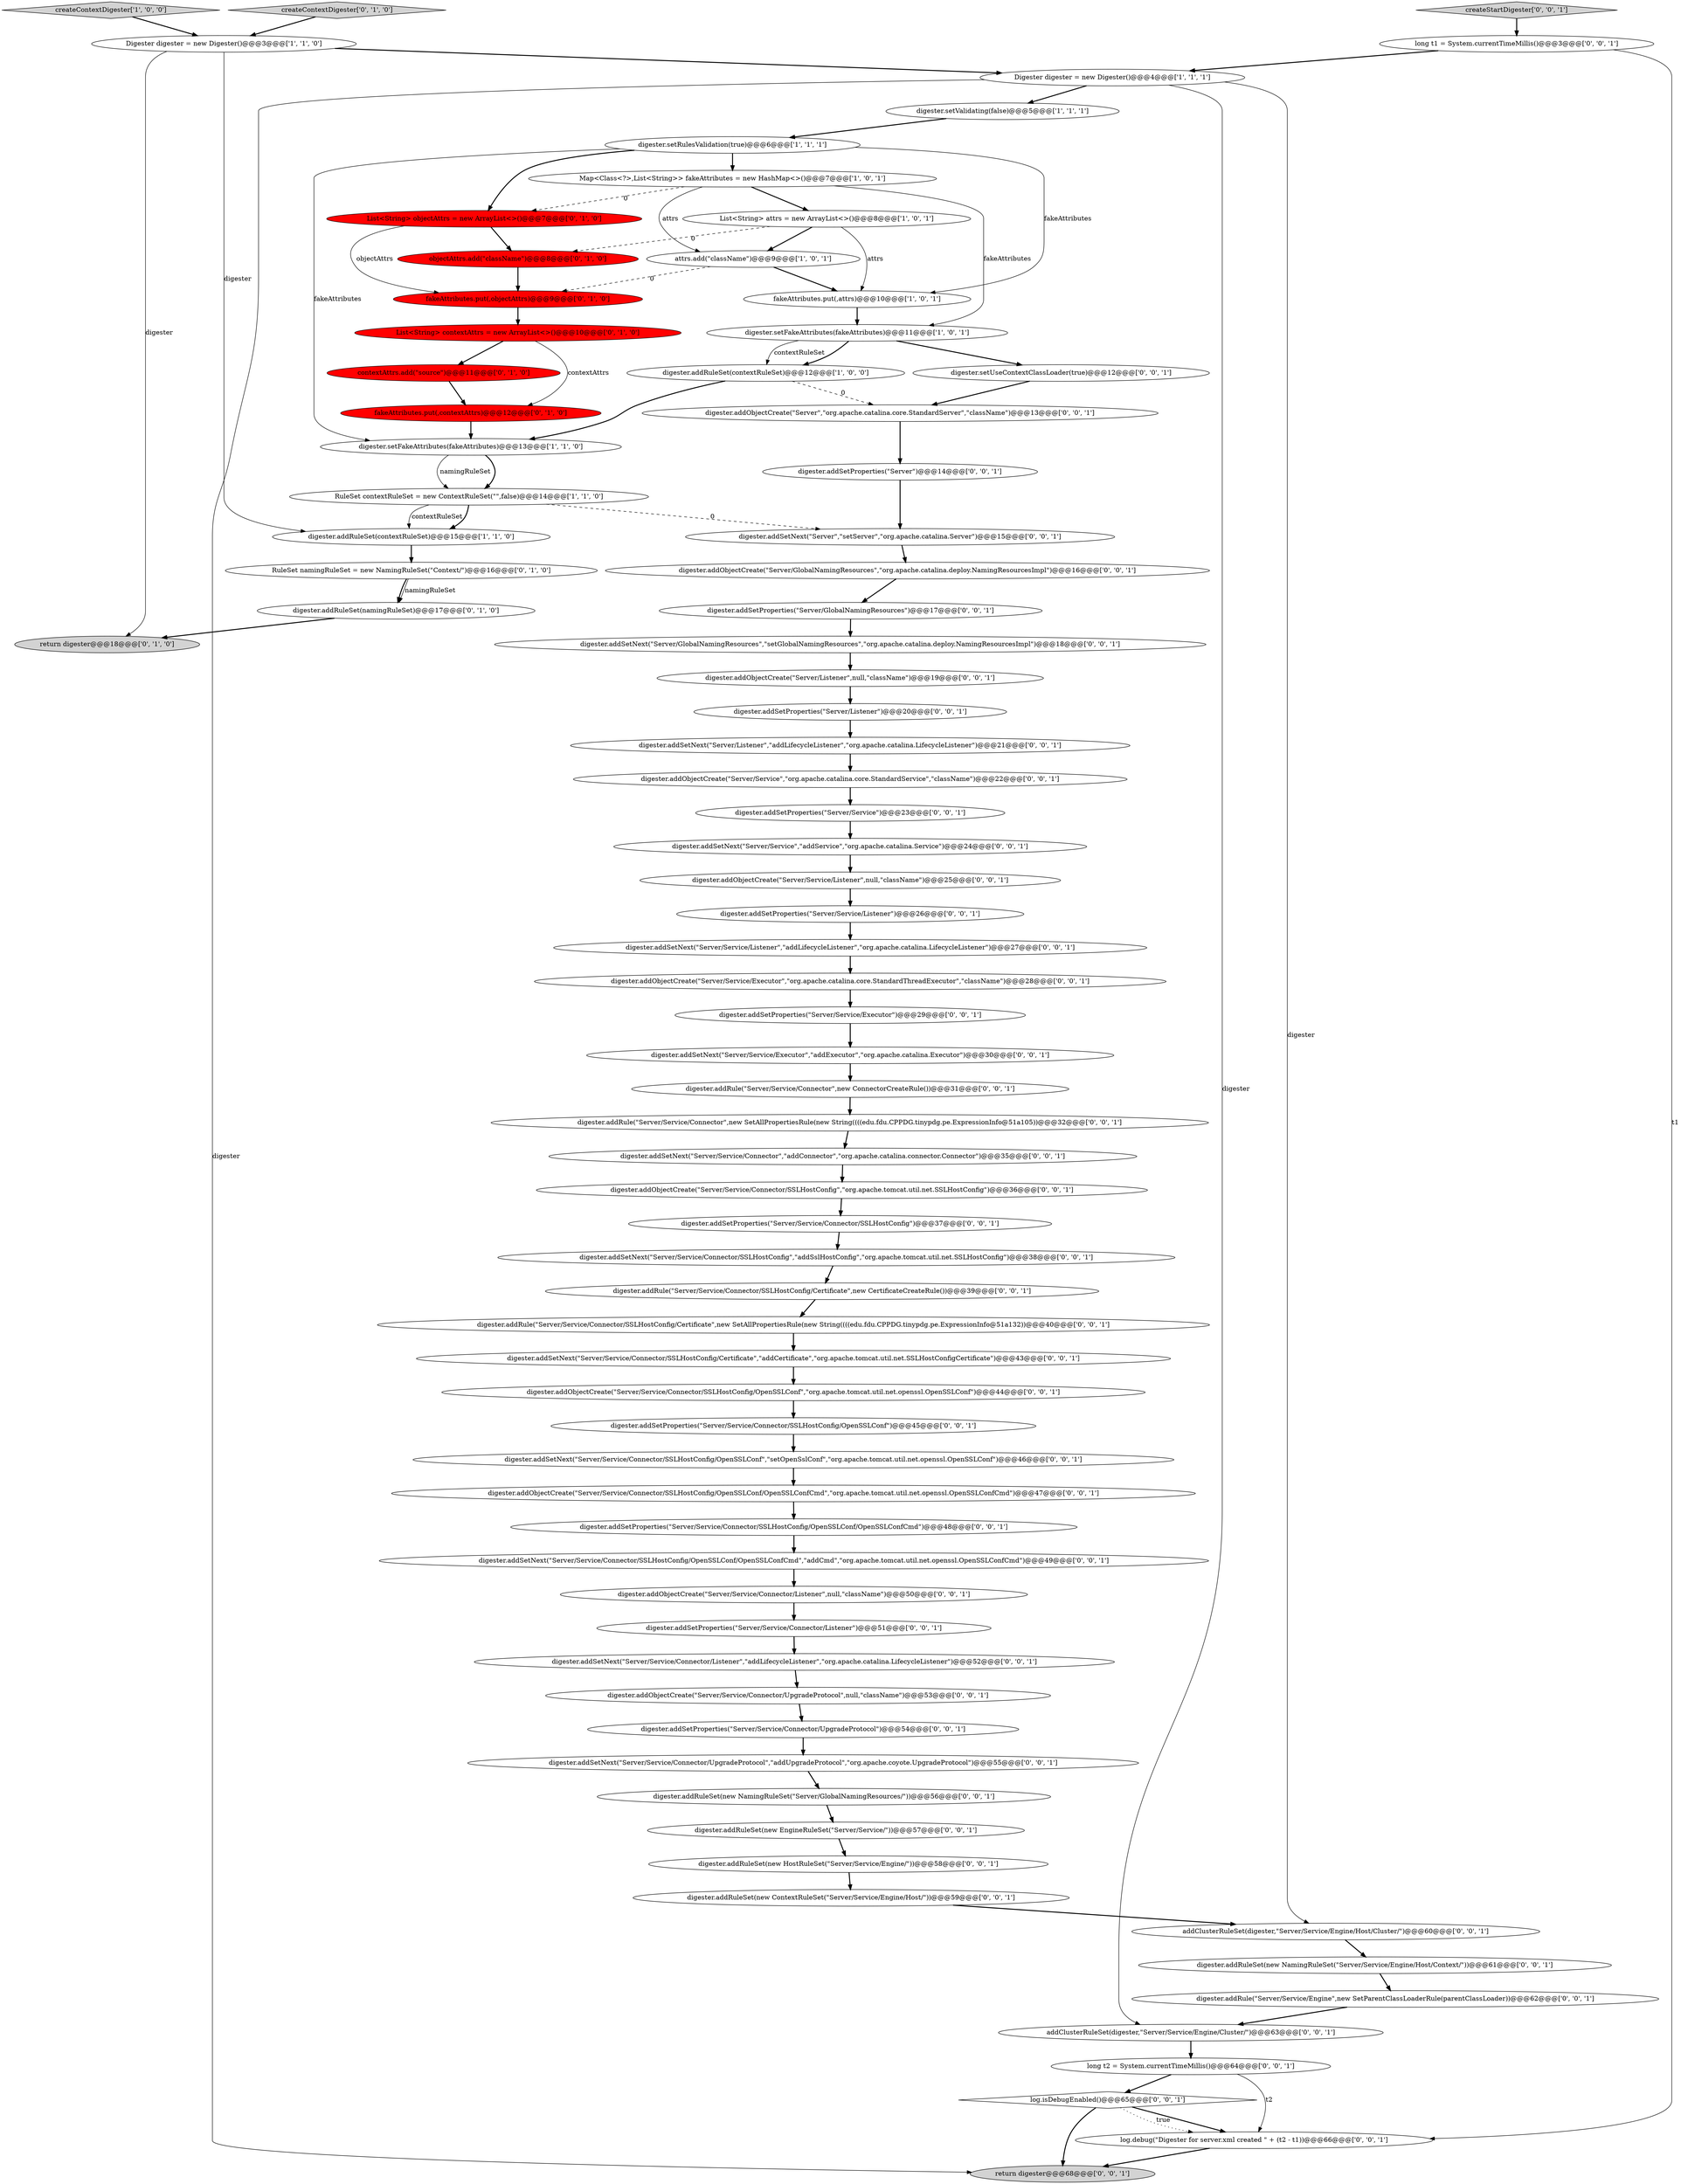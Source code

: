 digraph {
76 [style = filled, label = "digester.addObjectCreate(\"Server/Service/Connector/SSLHostConfig/OpenSSLConf/OpenSSLConfCmd\",\"org.apache.tomcat.util.net.openssl.OpenSSLConfCmd\")@@@47@@@['0', '0', '1']", fillcolor = white, shape = ellipse image = "AAA0AAABBB3BBB"];
9 [style = filled, label = "digester.setRulesValidation(true)@@@6@@@['1', '1', '1']", fillcolor = white, shape = ellipse image = "AAA0AAABBB1BBB"];
14 [style = filled, label = "fakeAttributes.put(,objectAttrs)@@@9@@@['0', '1', '0']", fillcolor = red, shape = ellipse image = "AAA1AAABBB2BBB"];
33 [style = filled, label = "digester.addRuleSet(new ContextRuleSet(\"Server/Service/Engine/Host/\"))@@@59@@@['0', '0', '1']", fillcolor = white, shape = ellipse image = "AAA0AAABBB3BBB"];
32 [style = filled, label = "digester.addSetNext(\"Server/Service\",\"addService\",\"org.apache.catalina.Service\")@@@24@@@['0', '0', '1']", fillcolor = white, shape = ellipse image = "AAA0AAABBB3BBB"];
1 [style = filled, label = "digester.setFakeAttributes(fakeAttributes)@@@13@@@['1', '1', '0']", fillcolor = white, shape = ellipse image = "AAA0AAABBB1BBB"];
69 [style = filled, label = "digester.addObjectCreate(\"Server/Service/Connector/Listener\",null,\"className\")@@@50@@@['0', '0', '1']", fillcolor = white, shape = ellipse image = "AAA0AAABBB3BBB"];
43 [style = filled, label = "digester.addObjectCreate(\"Server/Service/Connector/SSLHostConfig/OpenSSLConf\",\"org.apache.tomcat.util.net.openssl.OpenSSLConf\")@@@44@@@['0', '0', '1']", fillcolor = white, shape = ellipse image = "AAA0AAABBB3BBB"];
23 [style = filled, label = "RuleSet namingRuleSet = new NamingRuleSet(\"Context/\")@@@16@@@['0', '1', '0']", fillcolor = white, shape = ellipse image = "AAA0AAABBB2BBB"];
66 [style = filled, label = "digester.addSetProperties(\"Server/Service\")@@@23@@@['0', '0', '1']", fillcolor = white, shape = ellipse image = "AAA0AAABBB3BBB"];
34 [style = filled, label = "digester.addSetProperties(\"Server/Service/Executor\")@@@29@@@['0', '0', '1']", fillcolor = white, shape = ellipse image = "AAA0AAABBB3BBB"];
67 [style = filled, label = "digester.addRuleSet(new EngineRuleSet(\"Server/Service/\"))@@@57@@@['0', '0', '1']", fillcolor = white, shape = ellipse image = "AAA0AAABBB3BBB"];
44 [style = filled, label = "digester.addRule(\"Server/Service/Connector/SSLHostConfig/Certificate\",new CertificateCreateRule())@@@39@@@['0', '0', '1']", fillcolor = white, shape = ellipse image = "AAA0AAABBB3BBB"];
27 [style = filled, label = "digester.addObjectCreate(\"Server/Service/Connector/UpgradeProtocol\",null,\"className\")@@@53@@@['0', '0', '1']", fillcolor = white, shape = ellipse image = "AAA0AAABBB3BBB"];
57 [style = filled, label = "digester.addSetNext(\"Server/Service/Connector\",\"addConnector\",\"org.apache.catalina.connector.Connector\")@@@35@@@['0', '0', '1']", fillcolor = white, shape = ellipse image = "AAA0AAABBB3BBB"];
31 [style = filled, label = "log.debug(\"Digester for server.xml created \" + (t2 - t1))@@@66@@@['0', '0', '1']", fillcolor = white, shape = ellipse image = "AAA0AAABBB3BBB"];
63 [style = filled, label = "digester.addSetNext(\"Server/Service/Connector/SSLHostConfig\",\"addSslHostConfig\",\"org.apache.tomcat.util.net.SSLHostConfig\")@@@38@@@['0', '0', '1']", fillcolor = white, shape = ellipse image = "AAA0AAABBB3BBB"];
70 [style = filled, label = "digester.addRule(\"Server/Service/Connector/SSLHostConfig/Certificate\",new SetAllPropertiesRule(new String((((edu.fdu.CPPDG.tinypdg.pe.ExpressionInfo@51a132))@@@40@@@['0', '0', '1']", fillcolor = white, shape = ellipse image = "AAA0AAABBB3BBB"];
17 [style = filled, label = "contextAttrs.add(\"source\")@@@11@@@['0', '1', '0']", fillcolor = red, shape = ellipse image = "AAA1AAABBB2BBB"];
64 [style = filled, label = "digester.addSetNext(\"Server/Service/Executor\",\"addExecutor\",\"org.apache.catalina.Executor\")@@@30@@@['0', '0', '1']", fillcolor = white, shape = ellipse image = "AAA0AAABBB3BBB"];
42 [style = filled, label = "digester.addObjectCreate(\"Server\",\"org.apache.catalina.core.StandardServer\",\"className\")@@@13@@@['0', '0', '1']", fillcolor = white, shape = ellipse image = "AAA0AAABBB3BBB"];
15 [style = filled, label = "createContextDigester['0', '1', '0']", fillcolor = lightgray, shape = diamond image = "AAA0AAABBB2BBB"];
36 [style = filled, label = "long t1 = System.currentTimeMillis()@@@3@@@['0', '0', '1']", fillcolor = white, shape = ellipse image = "AAA0AAABBB3BBB"];
12 [style = filled, label = "RuleSet contextRuleSet = new ContextRuleSet(\"\",false)@@@14@@@['1', '1', '0']", fillcolor = white, shape = ellipse image = "AAA0AAABBB1BBB"];
55 [style = filled, label = "digester.addRule(\"Server/Service/Connector\",new SetAllPropertiesRule(new String((((edu.fdu.CPPDG.tinypdg.pe.ExpressionInfo@51a105))@@@32@@@['0', '0', '1']", fillcolor = white, shape = ellipse image = "AAA0AAABBB3BBB"];
73 [style = filled, label = "digester.addSetProperties(\"Server/Service/Listener\")@@@26@@@['0', '0', '1']", fillcolor = white, shape = ellipse image = "AAA0AAABBB3BBB"];
37 [style = filled, label = "digester.addSetNext(\"Server/Listener\",\"addLifecycleListener\",\"org.apache.catalina.LifecycleListener\")@@@21@@@['0', '0', '1']", fillcolor = white, shape = ellipse image = "AAA0AAABBB3BBB"];
74 [style = filled, label = "addClusterRuleSet(digester,\"Server/Service/Engine/Cluster/\")@@@63@@@['0', '0', '1']", fillcolor = white, shape = ellipse image = "AAA0AAABBB3BBB"];
53 [style = filled, label = "digester.addSetNext(\"Server/Service/Listener\",\"addLifecycleListener\",\"org.apache.catalina.LifecycleListener\")@@@27@@@['0', '0', '1']", fillcolor = white, shape = ellipse image = "AAA0AAABBB3BBB"];
16 [style = filled, label = "return digester@@@18@@@['0', '1', '0']", fillcolor = lightgray, shape = ellipse image = "AAA0AAABBB2BBB"];
54 [style = filled, label = "digester.addRule(\"Server/Service/Engine\",new SetParentClassLoaderRule(parentClassLoader))@@@62@@@['0', '0', '1']", fillcolor = white, shape = ellipse image = "AAA0AAABBB3BBB"];
61 [style = filled, label = "digester.addSetProperties(\"Server\")@@@14@@@['0', '0', '1']", fillcolor = white, shape = ellipse image = "AAA0AAABBB3BBB"];
75 [style = filled, label = "digester.addSetNext(\"Server/Service/Connector/SSLHostConfig/OpenSSLConf/OpenSSLConfCmd\",\"addCmd\",\"org.apache.tomcat.util.net.openssl.OpenSSLConfCmd\")@@@49@@@['0', '0', '1']", fillcolor = white, shape = ellipse image = "AAA0AAABBB3BBB"];
38 [style = filled, label = "digester.addSetProperties(\"Server/Service/Connector/SSLHostConfig/OpenSSLConf\")@@@45@@@['0', '0', '1']", fillcolor = white, shape = ellipse image = "AAA0AAABBB3BBB"];
11 [style = filled, label = "digester.addRuleSet(contextRuleSet)@@@12@@@['1', '0', '0']", fillcolor = white, shape = ellipse image = "AAA0AAABBB1BBB"];
7 [style = filled, label = "Digester digester = new Digester()@@@3@@@['1', '1', '0']", fillcolor = white, shape = ellipse image = "AAA0AAABBB1BBB"];
18 [style = filled, label = "fakeAttributes.put(,contextAttrs)@@@12@@@['0', '1', '0']", fillcolor = red, shape = ellipse image = "AAA1AAABBB2BBB"];
30 [style = filled, label = "createStartDigester['0', '0', '1']", fillcolor = lightgray, shape = diamond image = "AAA0AAABBB3BBB"];
40 [style = filled, label = "digester.addRule(\"Server/Service/Connector\",new ConnectorCreateRule())@@@31@@@['0', '0', '1']", fillcolor = white, shape = ellipse image = "AAA0AAABBB3BBB"];
21 [style = filled, label = "List<String> objectAttrs = new ArrayList<>()@@@7@@@['0', '1', '0']", fillcolor = red, shape = ellipse image = "AAA1AAABBB2BBB"];
49 [style = filled, label = "digester.addSetNext(\"Server/Service/Connector/SSLHostConfig/Certificate\",\"addCertificate\",\"org.apache.tomcat.util.net.SSLHostConfigCertificate\")@@@43@@@['0', '0', '1']", fillcolor = white, shape = ellipse image = "AAA0AAABBB3BBB"];
29 [style = filled, label = "digester.addObjectCreate(\"Server/Service\",\"org.apache.catalina.core.StandardService\",\"className\")@@@22@@@['0', '0', '1']", fillcolor = white, shape = ellipse image = "AAA0AAABBB3BBB"];
50 [style = filled, label = "log.isDebugEnabled()@@@65@@@['0', '0', '1']", fillcolor = white, shape = diamond image = "AAA0AAABBB3BBB"];
52 [style = filled, label = "digester.addObjectCreate(\"Server/Listener\",null,\"className\")@@@19@@@['0', '0', '1']", fillcolor = white, shape = ellipse image = "AAA0AAABBB3BBB"];
39 [style = filled, label = "digester.addObjectCreate(\"Server/Service/Connector/SSLHostConfig\",\"org.apache.tomcat.util.net.SSLHostConfig\")@@@36@@@['0', '0', '1']", fillcolor = white, shape = ellipse image = "AAA0AAABBB3BBB"];
6 [style = filled, label = "digester.setFakeAttributes(fakeAttributes)@@@11@@@['1', '0', '1']", fillcolor = white, shape = ellipse image = "AAA0AAABBB1BBB"];
35 [style = filled, label = "return digester@@@68@@@['0', '0', '1']", fillcolor = lightgray, shape = ellipse image = "AAA0AAABBB3BBB"];
22 [style = filled, label = "digester.addRuleSet(namingRuleSet)@@@17@@@['0', '1', '0']", fillcolor = white, shape = ellipse image = "AAA0AAABBB2BBB"];
47 [style = filled, label = "digester.addSetNext(\"Server/GlobalNamingResources\",\"setGlobalNamingResources\",\"org.apache.catalina.deploy.NamingResourcesImpl\")@@@18@@@['0', '0', '1']", fillcolor = white, shape = ellipse image = "AAA0AAABBB3BBB"];
41 [style = filled, label = "digester.addObjectCreate(\"Server/Service/Listener\",null,\"className\")@@@25@@@['0', '0', '1']", fillcolor = white, shape = ellipse image = "AAA0AAABBB3BBB"];
48 [style = filled, label = "digester.addSetNext(\"Server/Service/Connector/Listener\",\"addLifecycleListener\",\"org.apache.catalina.LifecycleListener\")@@@52@@@['0', '0', '1']", fillcolor = white, shape = ellipse image = "AAA0AAABBB3BBB"];
20 [style = filled, label = "List<String> contextAttrs = new ArrayList<>()@@@10@@@['0', '1', '0']", fillcolor = red, shape = ellipse image = "AAA1AAABBB2BBB"];
65 [style = filled, label = "digester.setUseContextClassLoader(true)@@@12@@@['0', '0', '1']", fillcolor = white, shape = ellipse image = "AAA0AAABBB3BBB"];
60 [style = filled, label = "digester.addObjectCreate(\"Server/Service/Executor\",\"org.apache.catalina.core.StandardThreadExecutor\",\"className\")@@@28@@@['0', '0', '1']", fillcolor = white, shape = ellipse image = "AAA0AAABBB3BBB"];
10 [style = filled, label = "attrs.add(\"className\")@@@9@@@['1', '0', '1']", fillcolor = white, shape = ellipse image = "AAA0AAABBB1BBB"];
77 [style = filled, label = "digester.addSetProperties(\"Server/Service/Connector/UpgradeProtocol\")@@@54@@@['0', '0', '1']", fillcolor = white, shape = ellipse image = "AAA0AAABBB3BBB"];
51 [style = filled, label = "long t2 = System.currentTimeMillis()@@@64@@@['0', '0', '1']", fillcolor = white, shape = ellipse image = "AAA0AAABBB3BBB"];
24 [style = filled, label = "digester.addRuleSet(new HostRuleSet(\"Server/Service/Engine/\"))@@@58@@@['0', '0', '1']", fillcolor = white, shape = ellipse image = "AAA0AAABBB3BBB"];
45 [style = filled, label = "digester.addSetNext(\"Server/Service/Connector/SSLHostConfig/OpenSSLConf\",\"setOpenSslConf\",\"org.apache.tomcat.util.net.openssl.OpenSSLConf\")@@@46@@@['0', '0', '1']", fillcolor = white, shape = ellipse image = "AAA0AAABBB3BBB"];
56 [style = filled, label = "digester.addSetProperties(\"Server/Service/Connector/Listener\")@@@51@@@['0', '0', '1']", fillcolor = white, shape = ellipse image = "AAA0AAABBB3BBB"];
62 [style = filled, label = "digester.addRuleSet(new NamingRuleSet(\"Server/GlobalNamingResources/\"))@@@56@@@['0', '0', '1']", fillcolor = white, shape = ellipse image = "AAA0AAABBB3BBB"];
4 [style = filled, label = "fakeAttributes.put(,attrs)@@@10@@@['1', '0', '1']", fillcolor = white, shape = ellipse image = "AAA0AAABBB1BBB"];
0 [style = filled, label = "digester.setValidating(false)@@@5@@@['1', '1', '1']", fillcolor = white, shape = ellipse image = "AAA0AAABBB1BBB"];
2 [style = filled, label = "createContextDigester['1', '0', '0']", fillcolor = lightgray, shape = diamond image = "AAA0AAABBB1BBB"];
13 [style = filled, label = "digester.addRuleSet(contextRuleSet)@@@15@@@['1', '1', '0']", fillcolor = white, shape = ellipse image = "AAA0AAABBB1BBB"];
3 [style = filled, label = "Map<Class<?>,List<String>> fakeAttributes = new HashMap<>()@@@7@@@['1', '0', '1']", fillcolor = white, shape = ellipse image = "AAA0AAABBB1BBB"];
8 [style = filled, label = "List<String> attrs = new ArrayList<>()@@@8@@@['1', '0', '1']", fillcolor = white, shape = ellipse image = "AAA0AAABBB1BBB"];
26 [style = filled, label = "digester.addSetProperties(\"Server/Service/Connector/SSLHostConfig\")@@@37@@@['0', '0', '1']", fillcolor = white, shape = ellipse image = "AAA0AAABBB3BBB"];
46 [style = filled, label = "digester.addSetNext(\"Server/Service/Connector/UpgradeProtocol\",\"addUpgradeProtocol\",\"org.apache.coyote.UpgradeProtocol\")@@@55@@@['0', '0', '1']", fillcolor = white, shape = ellipse image = "AAA0AAABBB3BBB"];
68 [style = filled, label = "digester.addSetProperties(\"Server/Listener\")@@@20@@@['0', '0', '1']", fillcolor = white, shape = ellipse image = "AAA0AAABBB3BBB"];
5 [style = filled, label = "Digester digester = new Digester()@@@4@@@['1', '1', '1']", fillcolor = white, shape = ellipse image = "AAA0AAABBB1BBB"];
59 [style = filled, label = "digester.addSetProperties(\"Server/GlobalNamingResources\")@@@17@@@['0', '0', '1']", fillcolor = white, shape = ellipse image = "AAA0AAABBB3BBB"];
28 [style = filled, label = "digester.addSetProperties(\"Server/Service/Connector/SSLHostConfig/OpenSSLConf/OpenSSLConfCmd\")@@@48@@@['0', '0', '1']", fillcolor = white, shape = ellipse image = "AAA0AAABBB3BBB"];
72 [style = filled, label = "digester.addObjectCreate(\"Server/GlobalNamingResources\",\"org.apache.catalina.deploy.NamingResourcesImpl\")@@@16@@@['0', '0', '1']", fillcolor = white, shape = ellipse image = "AAA0AAABBB3BBB"];
25 [style = filled, label = "digester.addSetNext(\"Server\",\"setServer\",\"org.apache.catalina.Server\")@@@15@@@['0', '0', '1']", fillcolor = white, shape = ellipse image = "AAA0AAABBB3BBB"];
58 [style = filled, label = "digester.addRuleSet(new NamingRuleSet(\"Server/Service/Engine/Host/Context/\"))@@@61@@@['0', '0', '1']", fillcolor = white, shape = ellipse image = "AAA0AAABBB3BBB"];
19 [style = filled, label = "objectAttrs.add(\"className\")@@@8@@@['0', '1', '0']", fillcolor = red, shape = ellipse image = "AAA1AAABBB2BBB"];
71 [style = filled, label = "addClusterRuleSet(digester,\"Server/Service/Engine/Host/Cluster/\")@@@60@@@['0', '0', '1']", fillcolor = white, shape = ellipse image = "AAA0AAABBB3BBB"];
8->10 [style = bold, label=""];
65->42 [style = bold, label=""];
12->13 [style = solid, label="contextRuleSet"];
40->55 [style = bold, label=""];
5->35 [style = solid, label="digester"];
30->36 [style = bold, label=""];
45->76 [style = bold, label=""];
48->27 [style = bold, label=""];
74->51 [style = bold, label=""];
3->6 [style = solid, label="fakeAttributes"];
62->67 [style = bold, label=""];
61->25 [style = bold, label=""];
52->68 [style = bold, label=""];
55->57 [style = bold, label=""];
71->58 [style = bold, label=""];
23->22 [style = bold, label=""];
51->50 [style = bold, label=""];
31->35 [style = bold, label=""];
57->39 [style = bold, label=""];
5->0 [style = bold, label=""];
34->64 [style = bold, label=""];
6->11 [style = bold, label=""];
9->21 [style = bold, label=""];
1->12 [style = bold, label=""];
53->60 [style = bold, label=""];
33->71 [style = bold, label=""];
27->77 [style = bold, label=""];
64->40 [style = bold, label=""];
25->72 [style = bold, label=""];
14->20 [style = bold, label=""];
76->28 [style = bold, label=""];
21->19 [style = bold, label=""];
3->21 [style = dashed, label="0"];
5->71 [style = solid, label="digester"];
37->29 [style = bold, label=""];
38->45 [style = bold, label=""];
29->66 [style = bold, label=""];
75->69 [style = bold, label=""];
58->54 [style = bold, label=""];
39->26 [style = bold, label=""];
7->5 [style = bold, label=""];
54->74 [style = bold, label=""];
18->1 [style = bold, label=""];
50->31 [style = bold, label=""];
7->13 [style = solid, label="digester"];
56->48 [style = bold, label=""];
9->4 [style = solid, label="fakeAttributes"];
11->42 [style = dashed, label="0"];
42->61 [style = bold, label=""];
41->73 [style = bold, label=""];
22->16 [style = bold, label=""];
72->59 [style = bold, label=""];
6->65 [style = bold, label=""];
28->75 [style = bold, label=""];
21->14 [style = solid, label="objectAttrs"];
69->56 [style = bold, label=""];
12->13 [style = bold, label=""];
59->47 [style = bold, label=""];
24->33 [style = bold, label=""];
43->38 [style = bold, label=""];
19->14 [style = bold, label=""];
26->63 [style = bold, label=""];
3->8 [style = bold, label=""];
8->4 [style = solid, label="attrs"];
9->3 [style = bold, label=""];
73->53 [style = bold, label=""];
23->22 [style = solid, label="namingRuleSet"];
36->5 [style = bold, label=""];
32->41 [style = bold, label=""];
50->35 [style = bold, label=""];
44->70 [style = bold, label=""];
47->52 [style = bold, label=""];
5->74 [style = solid, label="digester"];
10->14 [style = dashed, label="0"];
3->10 [style = solid, label="attrs"];
70->49 [style = bold, label=""];
63->44 [style = bold, label=""];
8->19 [style = dashed, label="0"];
0->9 [style = bold, label=""];
20->17 [style = bold, label=""];
9->1 [style = solid, label="fakeAttributes"];
15->7 [style = bold, label=""];
4->6 [style = bold, label=""];
11->1 [style = bold, label=""];
68->37 [style = bold, label=""];
36->31 [style = solid, label="t1"];
49->43 [style = bold, label=""];
77->46 [style = bold, label=""];
6->11 [style = solid, label="contextRuleSet"];
50->31 [style = dotted, label="true"];
1->12 [style = solid, label="namingRuleSet"];
12->25 [style = dashed, label="0"];
60->34 [style = bold, label=""];
51->31 [style = solid, label="t2"];
13->23 [style = bold, label=""];
10->4 [style = bold, label=""];
67->24 [style = bold, label=""];
7->16 [style = solid, label="digester"];
2->7 [style = bold, label=""];
20->18 [style = solid, label="contextAttrs"];
46->62 [style = bold, label=""];
66->32 [style = bold, label=""];
17->18 [style = bold, label=""];
}
